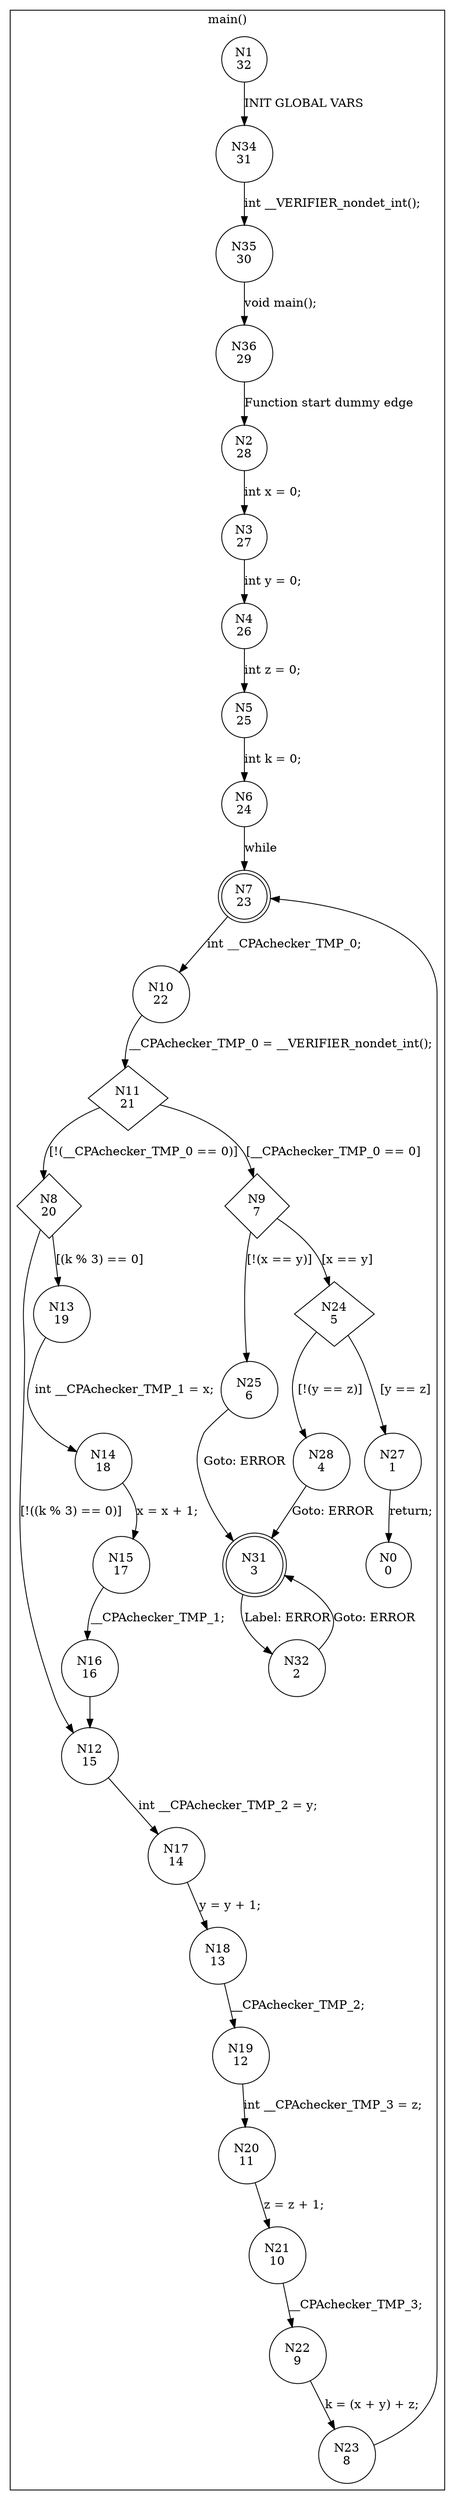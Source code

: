 digraph CFA {
1 [shape="circle" label="N1\n32"]
34 [shape="circle" label="N34\n31"]
35 [shape="circle" label="N35\n30"]
36 [shape="circle" label="N36\n29"]
2 [shape="circle" label="N2\n28"]
3 [shape="circle" label="N3\n27"]
4 [shape="circle" label="N4\n26"]
5 [shape="circle" label="N5\n25"]
6 [shape="circle" label="N6\n24"]
7 [shape="doublecircle" label="N7\n23"]
10 [shape="circle" label="N10\n22"]
11 [shape="diamond" label="N11\n21"]
8 [shape="diamond" label="N8\n20"]
12 [shape="circle" label="N12\n15"]
17 [shape="circle" label="N17\n14"]
18 [shape="circle" label="N18\n13"]
19 [shape="circle" label="N19\n12"]
20 [shape="circle" label="N20\n11"]
21 [shape="circle" label="N21\n10"]
22 [shape="circle" label="N22\n9"]
23 [shape="circle" label="N23\n8"]
13 [shape="circle" label="N13\n19"]
14 [shape="circle" label="N14\n18"]
15 [shape="circle" label="N15\n17"]
16 [shape="circle" label="N16\n16"]
9 [shape="diamond" label="N9\n7"]
25 [shape="circle" label="N25\n6"]
31 [shape="doublecircle" label="N31\n3"]
32 [shape="circle" label="N32\n2"]
24 [shape="diamond" label="N24\n5"]
28 [shape="circle" label="N28\n4"]
27 [shape="circle" label="N27\n1"]
0 [shape="circle" label="N0\n0"]
node [shape="circle"]
subgraph cluster_main {
label="main()"
1 -> 34 [label="INIT GLOBAL VARS"]
34 -> 35 [label="int __VERIFIER_nondet_int();"]
35 -> 36 [label="void main();"]
36 -> 2 [label="Function start dummy edge"]
2 -> 3 [label="int x = 0;"]
3 -> 4 [label="int y = 0;"]
4 -> 5 [label="int z = 0;"]
5 -> 6 [label="int k = 0;"]
6 -> 7 [label="while"]
7 -> 10 [label="int __CPAchecker_TMP_0;"]
10 -> 11 [label="__CPAchecker_TMP_0 = __VERIFIER_nondet_int();"]
11 -> 9 [label="[__CPAchecker_TMP_0 == 0]"]
11 -> 8 [label="[!(__CPAchecker_TMP_0 == 0)]"]
8 -> 13 [label="[(k % 3) == 0]"]
8 -> 12 [label="[!((k % 3) == 0)]"]
12 -> 17 [label="int __CPAchecker_TMP_2 = y;"]
17 -> 18 [label="y = y + 1;"]
18 -> 19 [label="__CPAchecker_TMP_2;"]
19 -> 20 [label="int __CPAchecker_TMP_3 = z;"]
20 -> 21 [label="z = z + 1;"]
21 -> 22 [label="__CPAchecker_TMP_3;"]
22 -> 23 [label="k = (x + y) + z;"]
23 -> 7 [label=""]
13 -> 14 [label="int __CPAchecker_TMP_1 = x;"]
14 -> 15 [label="x = x + 1;"]
15 -> 16 [label="__CPAchecker_TMP_1;"]
16 -> 12 [label=""]
9 -> 24 [label="[x == y]"]
9 -> 25 [label="[!(x == y)]"]
25 -> 31 [label="Goto: ERROR"]
31 -> 32 [label="Label: ERROR"]
32 -> 31 [label="Goto: ERROR"]
24 -> 27 [label="[y == z]"]
24 -> 28 [label="[!(y == z)]"]
28 -> 31 [label="Goto: ERROR"]
27 -> 0 [label="return;"]}
}